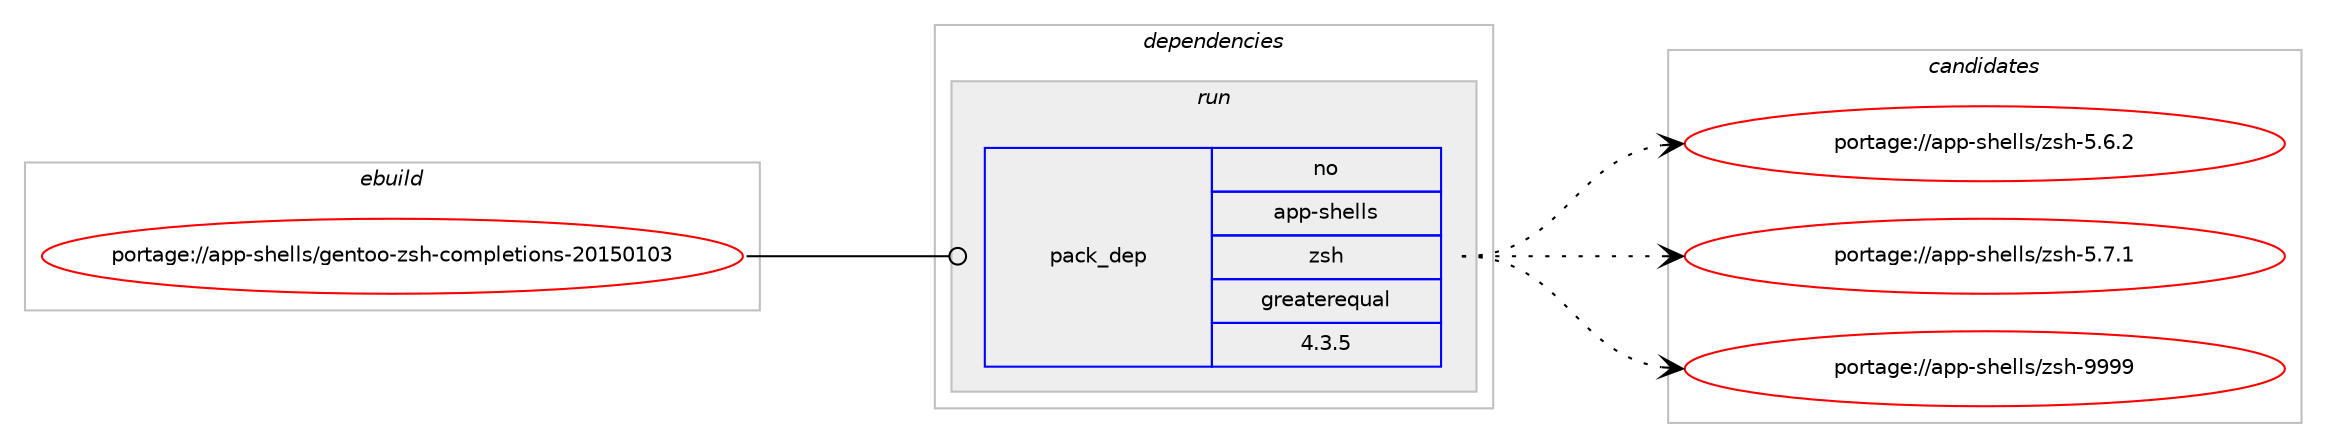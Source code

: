digraph prolog {

# *************
# Graph options
# *************

newrank=true;
concentrate=true;
compound=true;
graph [rankdir=LR,fontname=Helvetica,fontsize=10,ranksep=1.5];#, ranksep=2.5, nodesep=0.2];
edge  [arrowhead=vee];
node  [fontname=Helvetica,fontsize=10];

# **********
# The ebuild
# **********

subgraph cluster_leftcol {
color=gray;
label=<<i>ebuild</i>>;
id [label="portage://app-shells/gentoo-zsh-completions-20150103", color=red, width=4, href="../app-shells/gentoo-zsh-completions-20150103.svg"];
}

# ****************
# The dependencies
# ****************

subgraph cluster_midcol {
color=gray;
label=<<i>dependencies</i>>;
subgraph cluster_compile {
fillcolor="#eeeeee";
style=filled;
label=<<i>compile</i>>;
}
subgraph cluster_compileandrun {
fillcolor="#eeeeee";
style=filled;
label=<<i>compile and run</i>>;
}
subgraph cluster_run {
fillcolor="#eeeeee";
style=filled;
label=<<i>run</i>>;
subgraph pack31413 {
dependency42697 [label=<<TABLE BORDER="0" CELLBORDER="1" CELLSPACING="0" CELLPADDING="4" WIDTH="220"><TR><TD ROWSPAN="6" CELLPADDING="30">pack_dep</TD></TR><TR><TD WIDTH="110">no</TD></TR><TR><TD>app-shells</TD></TR><TR><TD>zsh</TD></TR><TR><TD>greaterequal</TD></TR><TR><TD>4.3.5</TD></TR></TABLE>>, shape=none, color=blue];
}
id:e -> dependency42697:w [weight=20,style="solid",arrowhead="odot"];
}
}

# **************
# The candidates
# **************

subgraph cluster_choices {
rank=same;
color=gray;
label=<<i>candidates</i>>;

subgraph choice31413 {
color=black;
nodesep=1;
choiceportage971121124511510410110810811547122115104455346544650 [label="portage://app-shells/zsh-5.6.2", color=red, width=4,href="../app-shells/zsh-5.6.2.svg"];
choiceportage971121124511510410110810811547122115104455346554649 [label="portage://app-shells/zsh-5.7.1", color=red, width=4,href="../app-shells/zsh-5.7.1.svg"];
choiceportage9711211245115104101108108115471221151044557575757 [label="portage://app-shells/zsh-9999", color=red, width=4,href="../app-shells/zsh-9999.svg"];
dependency42697:e -> choiceportage971121124511510410110810811547122115104455346544650:w [style=dotted,weight="100"];
dependency42697:e -> choiceportage971121124511510410110810811547122115104455346554649:w [style=dotted,weight="100"];
dependency42697:e -> choiceportage9711211245115104101108108115471221151044557575757:w [style=dotted,weight="100"];
}
}

}
